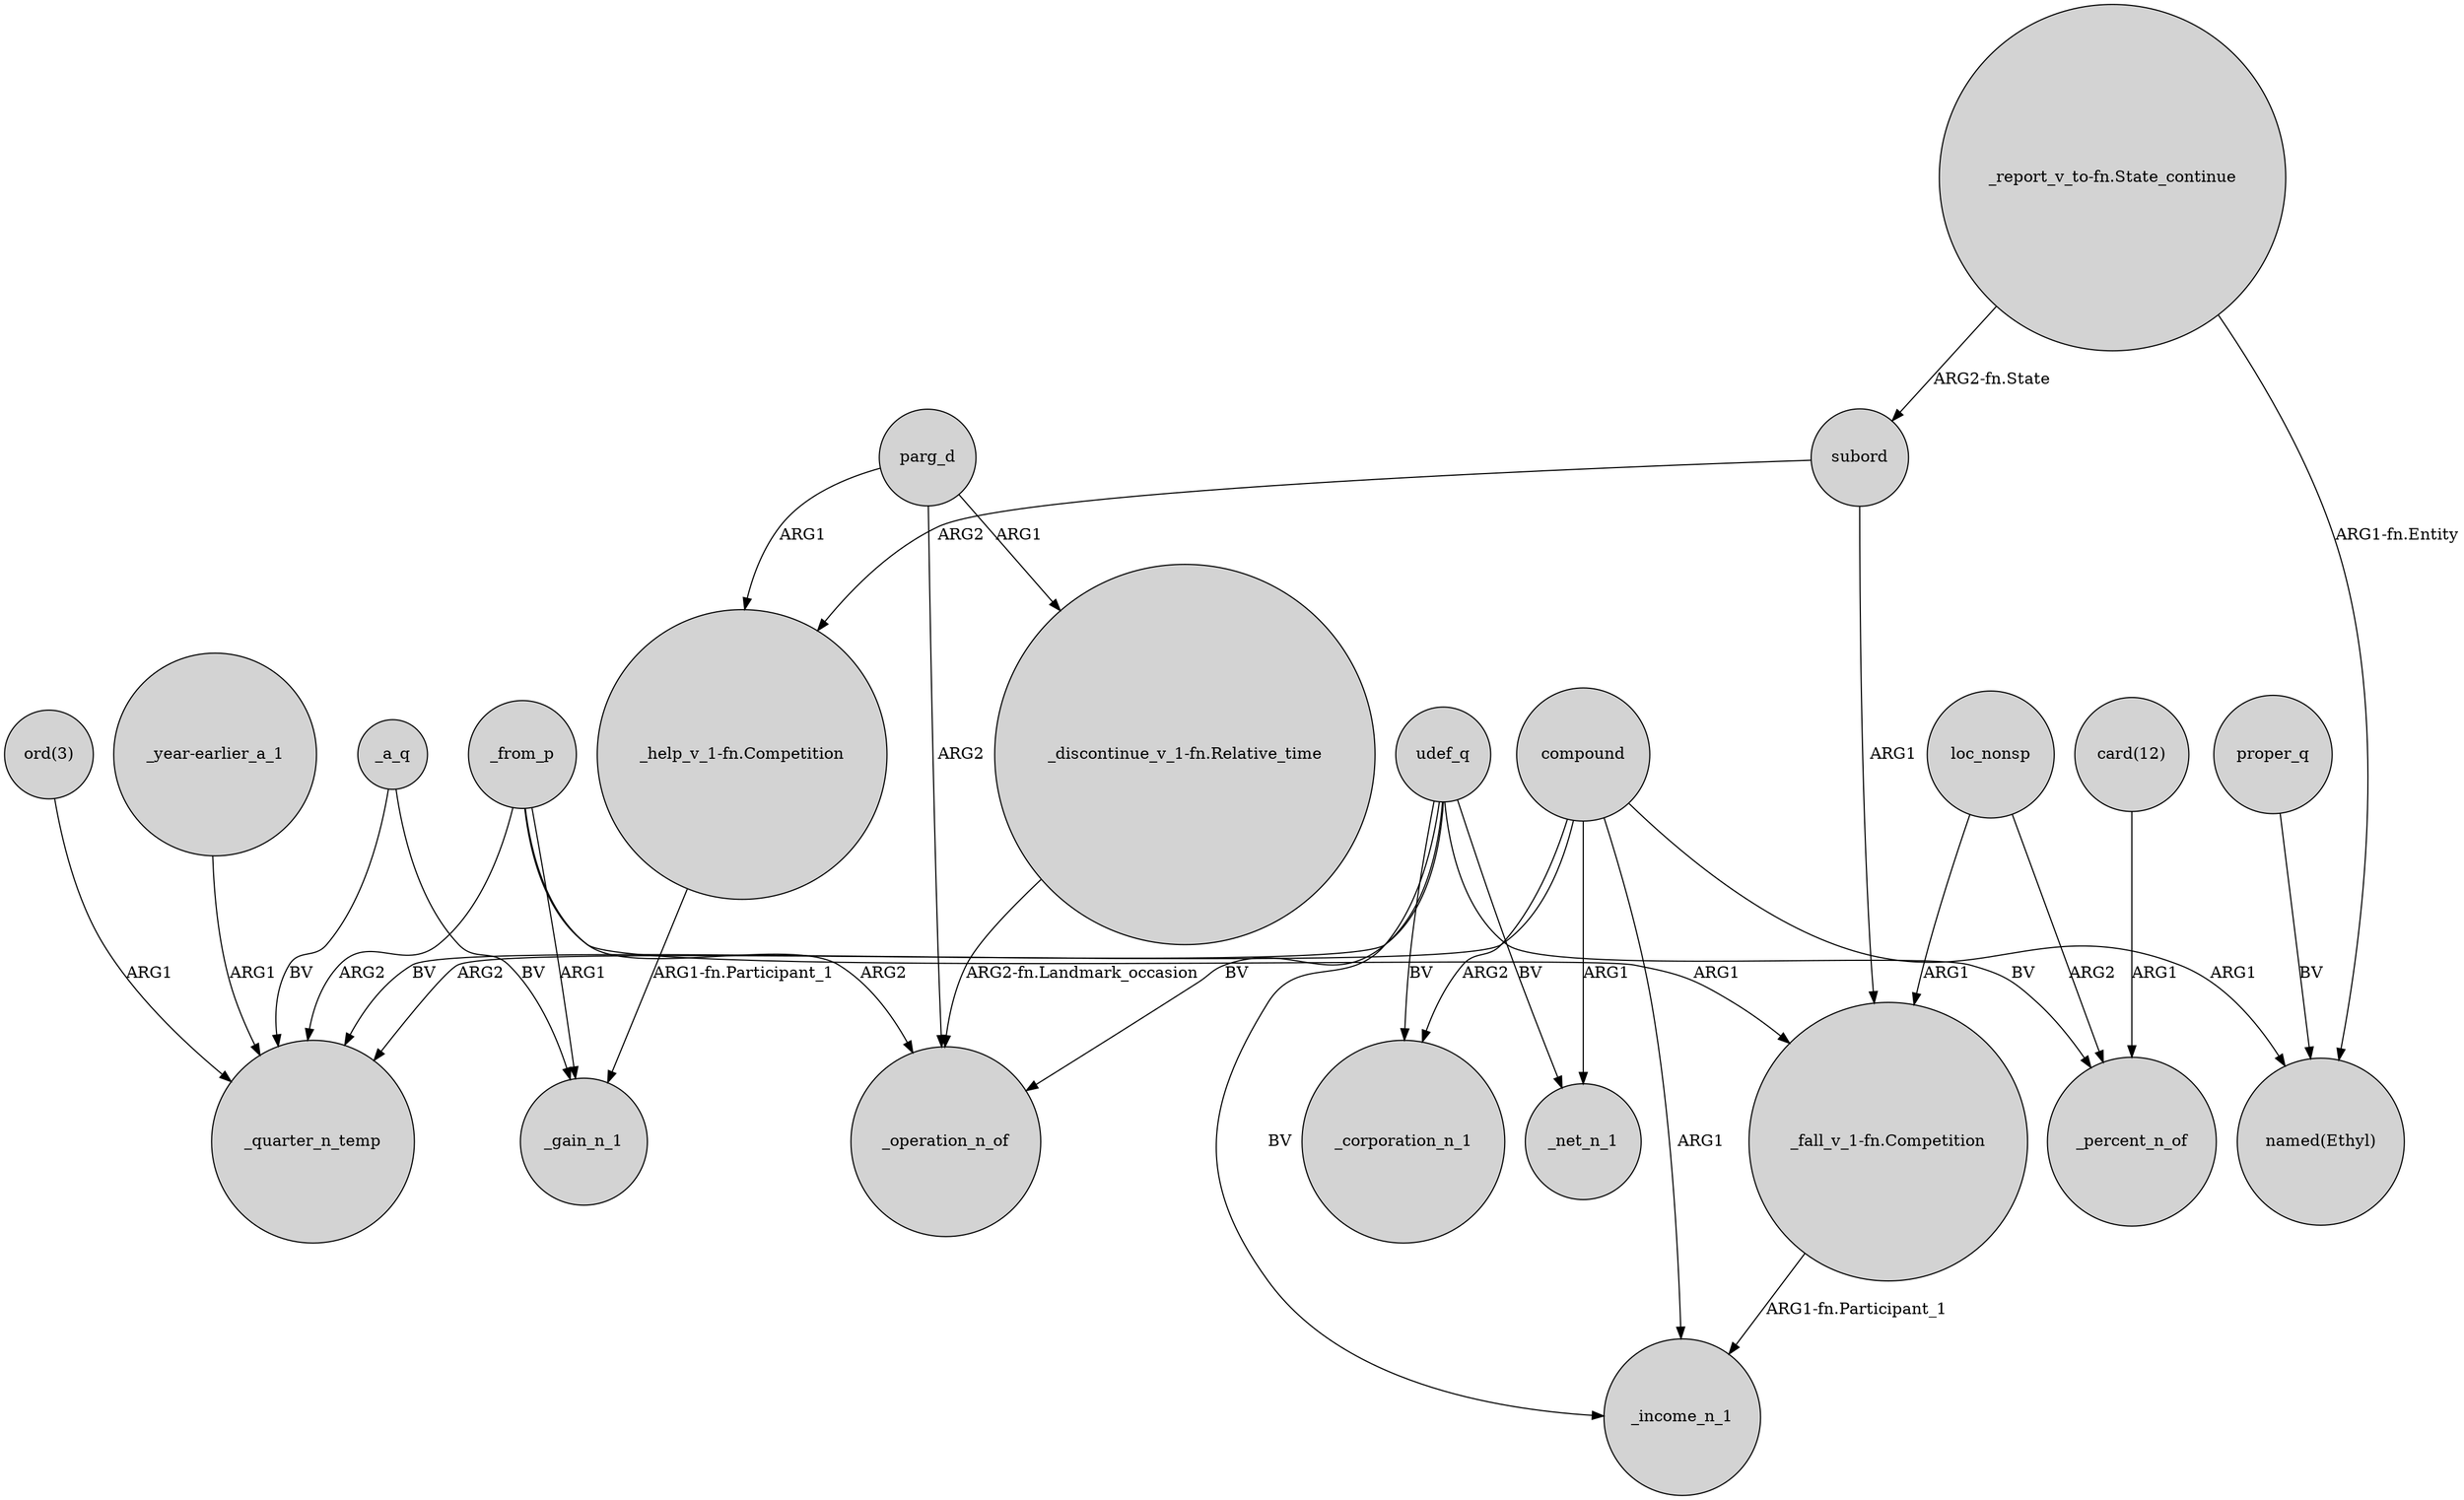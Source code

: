 digraph {
	node [shape=circle style=filled]
	_from_p -> _quarter_n_temp [label=ARG2]
	"ord(3)" -> _quarter_n_temp [label=ARG1]
	subord -> "_help_v_1-fn.Competition" [label=ARG2]
	udef_q -> _income_n_1 [label=BV]
	"_report_v_to-fn.State_continue" -> subord [label="ARG2-fn.State"]
	loc_nonsp -> "_fall_v_1-fn.Competition" [label=ARG1]
	"_fall_v_1-fn.Competition" -> _income_n_1 [label="ARG1-fn.Participant_1"]
	parg_d -> "_discontinue_v_1-fn.Relative_time" [label=ARG1]
	"_discontinue_v_1-fn.Relative_time" -> _operation_n_of [label="ARG2-fn.Landmark_occasion"]
	_a_q -> _quarter_n_temp [label=BV]
	"_report_v_to-fn.State_continue" -> "named(Ethyl)" [label="ARG1-fn.Entity"]
	_from_p -> "_fall_v_1-fn.Competition" [label=ARG1]
	parg_d -> "_help_v_1-fn.Competition" [label=ARG1]
	compound -> _income_n_1 [label=ARG1]
	compound -> _quarter_n_temp [label=ARG2]
	udef_q -> _percent_n_of [label=BV]
	compound -> "named(Ethyl)" [label=ARG1]
	subord -> "_fall_v_1-fn.Competition" [label=ARG1]
	udef_q -> _operation_n_of [label=BV]
	udef_q -> _net_n_1 [label=BV]
	"_year-earlier_a_1" -> _quarter_n_temp [label=ARG1]
	compound -> _net_n_1 [label=ARG1]
	"card(12)" -> _percent_n_of [label=ARG1]
	proper_q -> "named(Ethyl)" [label=BV]
	_a_q -> _gain_n_1 [label=BV]
	udef_q -> _quarter_n_temp [label=BV]
	compound -> _corporation_n_1 [label=ARG2]
	udef_q -> _corporation_n_1 [label=BV]
	"_help_v_1-fn.Competition" -> _gain_n_1 [label="ARG1-fn.Participant_1"]
	_from_p -> _operation_n_of [label=ARG2]
	_from_p -> _gain_n_1 [label=ARG1]
	parg_d -> _operation_n_of [label=ARG2]
	loc_nonsp -> _percent_n_of [label=ARG2]
}
